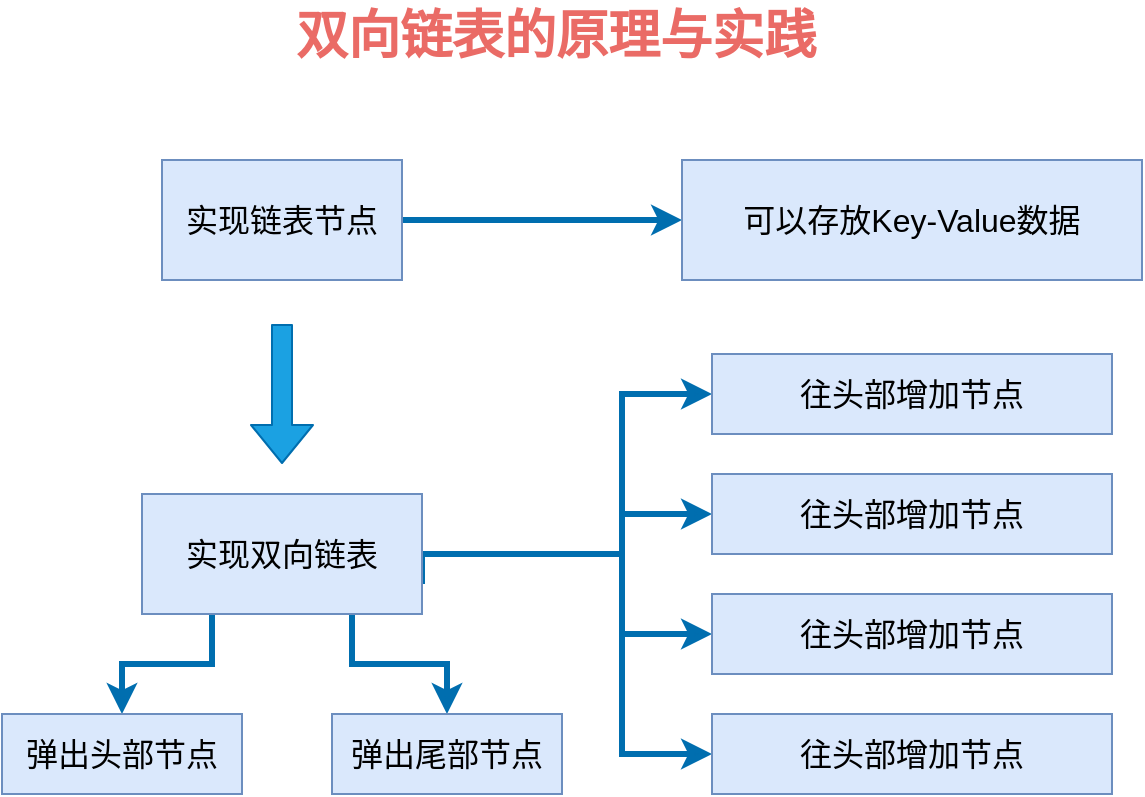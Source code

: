 <mxfile version="12.2.6" type="github" pages="1">
  <diagram id="wXman4j62HttRl6OTmI5" name="Page-1">
    <mxGraphModel dx="1412" dy="699" grid="1" gridSize="10" guides="1" tooltips="1" connect="1" arrows="1" fold="1" page="1" pageScale="1" pageWidth="827" pageHeight="1169" math="0" shadow="0">
      <root>
        <mxCell id="0"/>
        <mxCell id="1" parent="0"/>
        <mxCell id="erQiUhtEwH-6Iim5sydV-18" style="edgeStyle=orthogonalEdgeStyle;rounded=0;orthogonalLoop=1;jettySize=auto;html=1;exitX=1;exitY=0.5;exitDx=0;exitDy=0;strokeWidth=3;fillColor=#1ba1e2;strokeColor=#006EAF;" edge="1" parent="1" source="erQiUhtEwH-6Iim5sydV-1" target="erQiUhtEwH-6Iim5sydV-2">
          <mxGeometry relative="1" as="geometry"/>
        </mxCell>
        <mxCell id="erQiUhtEwH-6Iim5sydV-1" value="&lt;font style=&quot;font-size: 16px&quot;&gt;实现链表节点&lt;/font&gt;" style="rounded=0;whiteSpace=wrap;html=1;fillColor=#dae8fc;strokeColor=#6c8ebf;" vertex="1" parent="1">
          <mxGeometry x="208" y="170" width="120" height="60" as="geometry"/>
        </mxCell>
        <mxCell id="erQiUhtEwH-6Iim5sydV-2" value="&lt;font style=&quot;font-size: 16px&quot;&gt;可以存放Key-Value数据&lt;/font&gt;" style="rounded=0;whiteSpace=wrap;html=1;fillColor=#dae8fc;strokeColor=#6c8ebf;" vertex="1" parent="1">
          <mxGeometry x="468" y="170" width="230" height="60" as="geometry"/>
        </mxCell>
        <mxCell id="erQiUhtEwH-6Iim5sydV-3" value="" style="shape=flexArrow;endArrow=classic;html=1;fillColor=#1ba1e2;strokeColor=#006EAF;" edge="1" parent="1">
          <mxGeometry width="50" height="50" relative="1" as="geometry">
            <mxPoint x="268" y="252" as="sourcePoint"/>
            <mxPoint x="268" y="322" as="targetPoint"/>
          </mxGeometry>
        </mxCell>
        <mxCell id="erQiUhtEwH-6Iim5sydV-11" style="edgeStyle=orthogonalEdgeStyle;rounded=0;orthogonalLoop=1;jettySize=auto;html=1;exitX=0.25;exitY=1;exitDx=0;exitDy=0;entryX=0.5;entryY=0;entryDx=0;entryDy=0;strokeWidth=3;fillColor=#1ba1e2;strokeColor=#006EAF;" edge="1" parent="1" source="erQiUhtEwH-6Iim5sydV-4" target="erQiUhtEwH-6Iim5sydV-9">
          <mxGeometry relative="1" as="geometry"/>
        </mxCell>
        <mxCell id="erQiUhtEwH-6Iim5sydV-12" style="edgeStyle=orthogonalEdgeStyle;rounded=0;orthogonalLoop=1;jettySize=auto;html=1;exitX=0.75;exitY=1;exitDx=0;exitDy=0;entryX=0.5;entryY=0;entryDx=0;entryDy=0;strokeWidth=3;fillColor=#1ba1e2;strokeColor=#006EAF;" edge="1" parent="1" source="erQiUhtEwH-6Iim5sydV-4" target="erQiUhtEwH-6Iim5sydV-10">
          <mxGeometry relative="1" as="geometry"/>
        </mxCell>
        <mxCell id="erQiUhtEwH-6Iim5sydV-14" style="edgeStyle=orthogonalEdgeStyle;rounded=0;orthogonalLoop=1;jettySize=auto;html=1;exitX=1;exitY=0.75;exitDx=0;exitDy=0;entryX=0;entryY=0.5;entryDx=0;entryDy=0;strokeWidth=3;fillColor=#1ba1e2;strokeColor=#006EAF;" edge="1" parent="1" source="erQiUhtEwH-6Iim5sydV-4" target="erQiUhtEwH-6Iim5sydV-8">
          <mxGeometry relative="1" as="geometry">
            <Array as="points">
              <mxPoint x="338" y="367"/>
              <mxPoint x="438" y="367"/>
              <mxPoint x="438" y="467"/>
            </Array>
          </mxGeometry>
        </mxCell>
        <mxCell id="erQiUhtEwH-6Iim5sydV-15" style="edgeStyle=orthogonalEdgeStyle;rounded=0;orthogonalLoop=1;jettySize=auto;html=1;exitX=1;exitY=0.5;exitDx=0;exitDy=0;entryX=0;entryY=0.5;entryDx=0;entryDy=0;strokeWidth=3;fillColor=#1ba1e2;strokeColor=#006EAF;" edge="1" parent="1" source="erQiUhtEwH-6Iim5sydV-4" target="erQiUhtEwH-6Iim5sydV-7">
          <mxGeometry relative="1" as="geometry">
            <Array as="points">
              <mxPoint x="438" y="367"/>
              <mxPoint x="438" y="407"/>
            </Array>
          </mxGeometry>
        </mxCell>
        <mxCell id="erQiUhtEwH-6Iim5sydV-16" style="edgeStyle=orthogonalEdgeStyle;rounded=0;orthogonalLoop=1;jettySize=auto;html=1;exitX=1;exitY=0.5;exitDx=0;exitDy=0;strokeWidth=3;fillColor=#1ba1e2;strokeColor=#006EAF;" edge="1" parent="1" source="erQiUhtEwH-6Iim5sydV-4" target="erQiUhtEwH-6Iim5sydV-6">
          <mxGeometry relative="1" as="geometry">
            <Array as="points">
              <mxPoint x="438" y="367"/>
              <mxPoint x="438" y="347"/>
            </Array>
          </mxGeometry>
        </mxCell>
        <mxCell id="erQiUhtEwH-6Iim5sydV-17" style="edgeStyle=orthogonalEdgeStyle;rounded=0;orthogonalLoop=1;jettySize=auto;html=1;exitX=1;exitY=0.5;exitDx=0;exitDy=0;entryX=0;entryY=0.5;entryDx=0;entryDy=0;strokeWidth=3;fillColor=#1ba1e2;strokeColor=#006EAF;" edge="1" parent="1" source="erQiUhtEwH-6Iim5sydV-4" target="erQiUhtEwH-6Iim5sydV-5">
          <mxGeometry relative="1" as="geometry">
            <Array as="points">
              <mxPoint x="438" y="367"/>
              <mxPoint x="438" y="287"/>
            </Array>
          </mxGeometry>
        </mxCell>
        <mxCell id="erQiUhtEwH-6Iim5sydV-4" value="&lt;font style=&quot;font-size: 16px&quot;&gt;实现双向链表&lt;/font&gt;" style="rounded=0;whiteSpace=wrap;html=1;fillColor=#dae8fc;strokeColor=#6c8ebf;" vertex="1" parent="1">
          <mxGeometry x="198" y="337" width="140" height="60" as="geometry"/>
        </mxCell>
        <mxCell id="erQiUhtEwH-6Iim5sydV-5" value="&lt;span style=&quot;font-size: 16px&quot;&gt;往头部增加节点&lt;/span&gt;" style="rounded=0;whiteSpace=wrap;html=1;fillColor=#dae8fc;strokeColor=#6c8ebf;" vertex="1" parent="1">
          <mxGeometry x="483" y="267" width="200" height="40" as="geometry"/>
        </mxCell>
        <mxCell id="erQiUhtEwH-6Iim5sydV-6" value="&lt;span style=&quot;font-size: 16px&quot;&gt;往头部增加节点&lt;/span&gt;" style="rounded=0;whiteSpace=wrap;html=1;fillColor=#dae8fc;strokeColor=#6c8ebf;" vertex="1" parent="1">
          <mxGeometry x="483" y="327" width="200" height="40" as="geometry"/>
        </mxCell>
        <mxCell id="erQiUhtEwH-6Iim5sydV-7" value="&lt;span style=&quot;font-size: 16px&quot;&gt;往头部增加节点&lt;/span&gt;" style="rounded=0;whiteSpace=wrap;html=1;fillColor=#dae8fc;strokeColor=#6c8ebf;" vertex="1" parent="1">
          <mxGeometry x="483" y="387" width="200" height="40" as="geometry"/>
        </mxCell>
        <mxCell id="erQiUhtEwH-6Iim5sydV-8" value="&lt;span style=&quot;font-size: 16px&quot;&gt;往头部增加节点&lt;/span&gt;" style="rounded=0;whiteSpace=wrap;html=1;fillColor=#dae8fc;strokeColor=#6c8ebf;" vertex="1" parent="1">
          <mxGeometry x="483" y="447" width="200" height="40" as="geometry"/>
        </mxCell>
        <mxCell id="erQiUhtEwH-6Iim5sydV-9" value="&lt;span style=&quot;font-size: 16px&quot;&gt;弹出头部节点&lt;/span&gt;" style="rounded=0;whiteSpace=wrap;html=1;fillColor=#dae8fc;strokeColor=#6c8ebf;" vertex="1" parent="1">
          <mxGeometry x="128" y="447" width="120" height="40" as="geometry"/>
        </mxCell>
        <mxCell id="erQiUhtEwH-6Iim5sydV-10" value="&lt;span style=&quot;font-size: 16px&quot;&gt;弹出尾部节点&lt;/span&gt;" style="rounded=0;whiteSpace=wrap;html=1;fillColor=#dae8fc;strokeColor=#6c8ebf;" vertex="1" parent="1">
          <mxGeometry x="293" y="447" width="115" height="40" as="geometry"/>
        </mxCell>
        <mxCell id="erQiUhtEwH-6Iim5sydV-21" value="&lt;font color=&quot;#ea6b66&quot; style=&quot;font-size: 26px&quot;&gt;&lt;b&gt;双向链表的原理与实践&lt;/b&gt;&lt;/font&gt;" style="text;html=1;resizable=0;points=[];autosize=1;align=left;verticalAlign=top;spacingTop=-4;" vertex="1" parent="1">
          <mxGeometry x="273" y="90" width="280" height="20" as="geometry"/>
        </mxCell>
      </root>
    </mxGraphModel>
  </diagram>
</mxfile>
